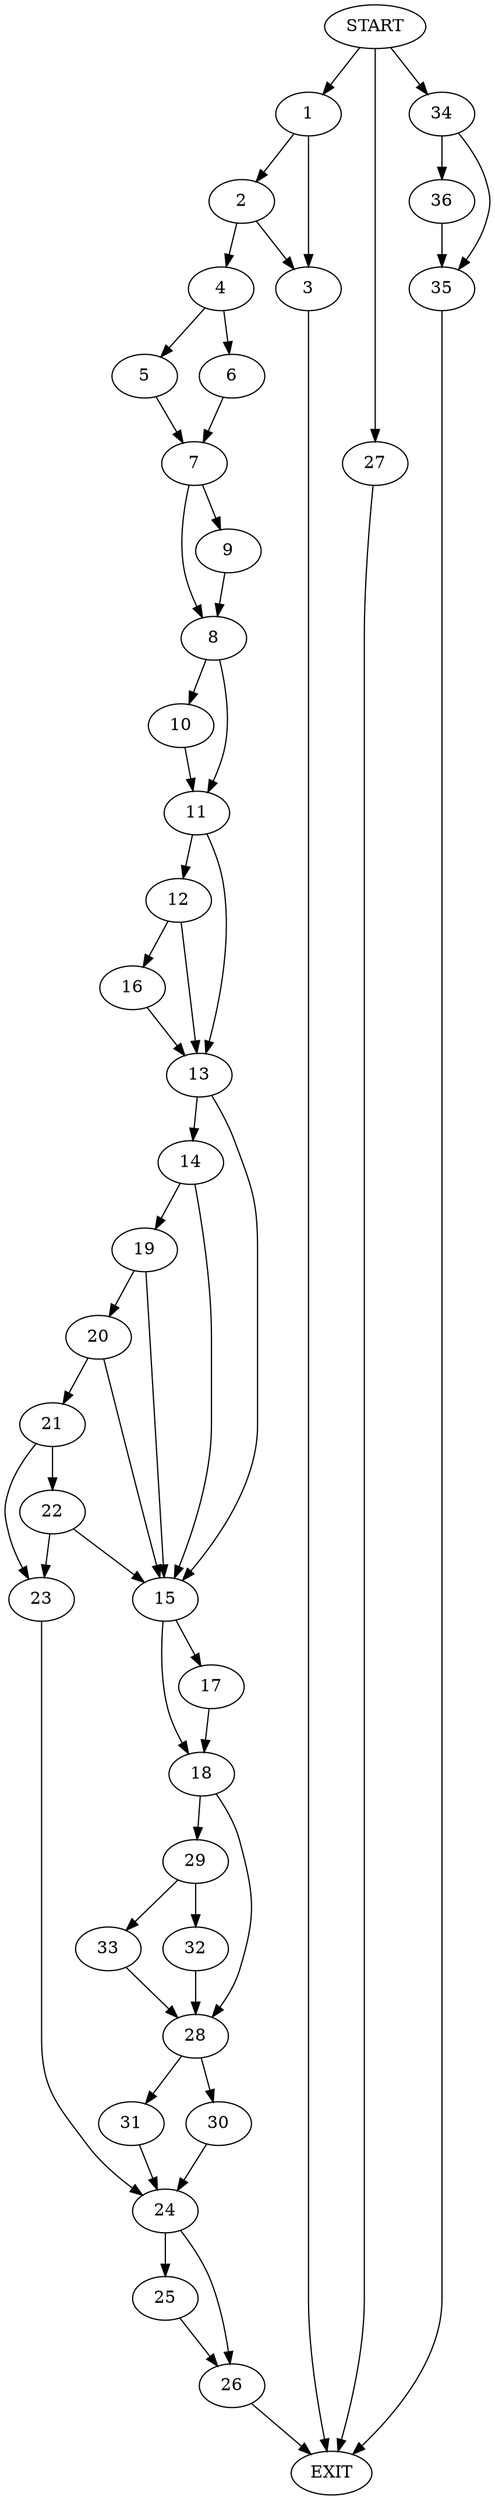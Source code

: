 digraph {
0 [label="START"]
37 [label="EXIT"]
0 -> 1
1 -> 2
1 -> 3
2 -> 4
2 -> 3
3 -> 37
4 -> 5
4 -> 6
5 -> 7
6 -> 7
7 -> 8
7 -> 9
9 -> 8
8 -> 10
8 -> 11
10 -> 11
11 -> 12
11 -> 13
13 -> 14
13 -> 15
12 -> 16
12 -> 13
16 -> 13
15 -> 17
15 -> 18
14 -> 15
14 -> 19
19 -> 15
19 -> 20
20 -> 21
20 -> 15
21 -> 22
21 -> 23
22 -> 15
22 -> 23
23 -> 24
24 -> 25
24 -> 26
0 -> 27
27 -> 37
17 -> 18
18 -> 28
18 -> 29
28 -> 30
28 -> 31
29 -> 32
29 -> 33
32 -> 28
33 -> 28
30 -> 24
31 -> 24
25 -> 26
26 -> 37
0 -> 34
34 -> 35
34 -> 36
36 -> 35
35 -> 37
}

